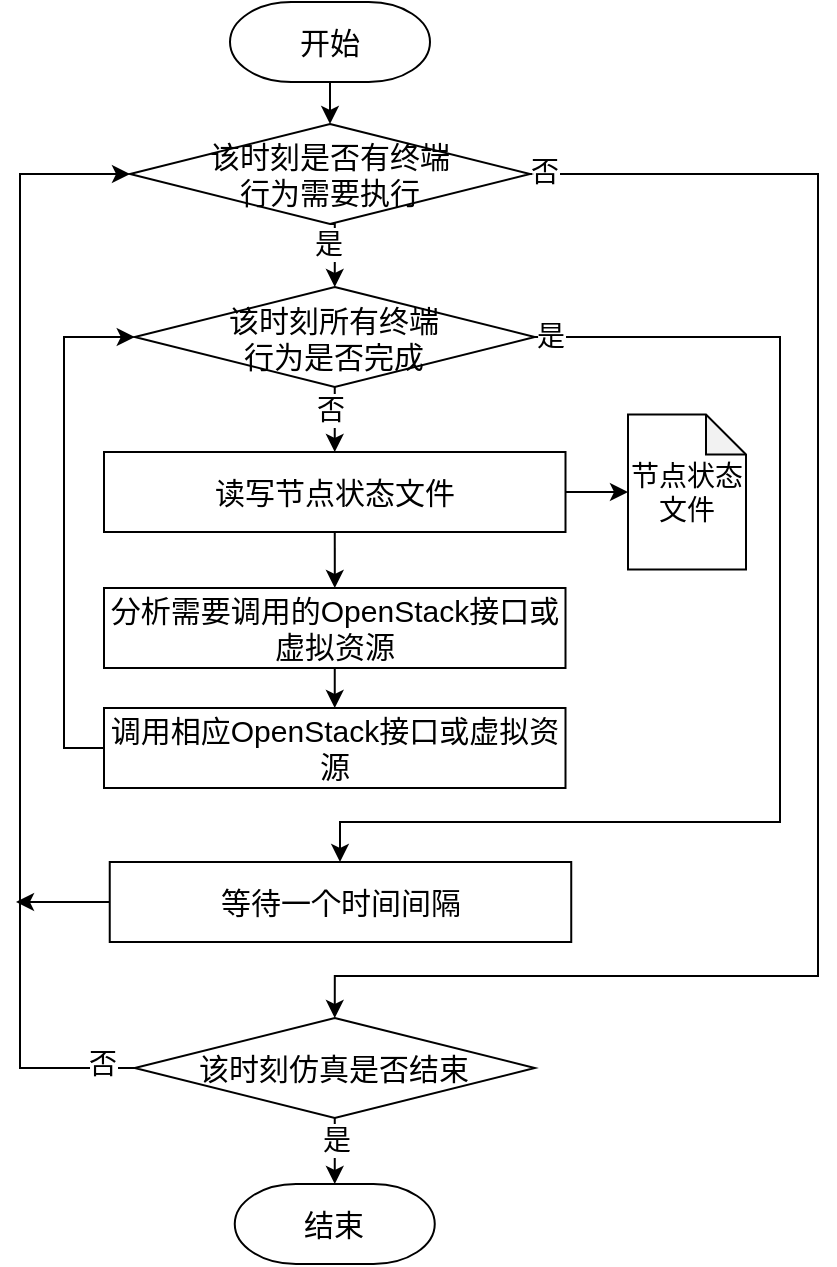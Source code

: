 <mxfile version="13.3.5" type="github" pages="8">
  <diagram id="v8ugOdhWxPYhqjRlqoNW" name="动态网络仿真总体流程">
    <mxGraphModel dx="119" dy="599" grid="0" gridSize="10" guides="1" tooltips="1" connect="1" arrows="1" fold="1" page="1" pageScale="1" pageWidth="827" pageHeight="1169" math="0" shadow="0">
      <root>
        <mxCell id="XkxrOACsHn2WorxNWKab-0" />
        <mxCell id="XkxrOACsHn2WorxNWKab-1" parent="XkxrOACsHn2WorxNWKab-0" />
        <mxCell id="Mo1MC63vLtY6b3FJ5kad-49" style="edgeStyle=orthogonalEdgeStyle;rounded=0;orthogonalLoop=1;jettySize=auto;html=1;exitX=0.5;exitY=1;exitDx=0;exitDy=0;exitPerimeter=0;entryX=0.5;entryY=0;entryDx=0;entryDy=0;entryPerimeter=0;" parent="XkxrOACsHn2WorxNWKab-1" source="Mo1MC63vLtY6b3FJ5kad-39" target="Mo1MC63vLtY6b3FJ5kad-48" edge="1">
          <mxGeometry relative="1" as="geometry" />
        </mxCell>
        <mxCell id="nL1qTaoogKZNM0GRkIF4-10" value="&lt;font style=&quot;font-size: 14px&quot;&gt;是&lt;/font&gt;" style="edgeLabel;html=1;align=center;verticalAlign=middle;resizable=0;points=[];" parent="Mo1MC63vLtY6b3FJ5kad-49" vertex="1" connectable="0">
          <mxGeometry x="-0.28" y="-4" relative="1" as="geometry">
            <mxPoint as="offset" />
          </mxGeometry>
        </mxCell>
        <mxCell id="nL1qTaoogKZNM0GRkIF4-2" style="edgeStyle=orthogonalEdgeStyle;rounded=0;orthogonalLoop=1;jettySize=auto;html=1;exitX=1;exitY=0.5;exitDx=0;exitDy=0;exitPerimeter=0;entryX=0.5;entryY=0;entryDx=0;entryDy=0;entryPerimeter=0;" parent="XkxrOACsHn2WorxNWKab-1" source="Mo1MC63vLtY6b3FJ5kad-39" target="Mo1MC63vLtY6b3FJ5kad-56" edge="1">
          <mxGeometry relative="1" as="geometry">
            <Array as="points">
              <mxPoint x="1241" y="254" />
              <mxPoint x="1241" y="655" />
              <mxPoint x="999" y="655" />
            </Array>
          </mxGeometry>
        </mxCell>
        <mxCell id="nL1qTaoogKZNM0GRkIF4-11" value="&lt;font style=&quot;font-size: 14px&quot;&gt;否&lt;/font&gt;" style="edgeLabel;html=1;align=center;verticalAlign=middle;resizable=0;points=[];" parent="nL1qTaoogKZNM0GRkIF4-2" vertex="1" connectable="0">
          <mxGeometry x="-0.984" y="1" relative="1" as="geometry">
            <mxPoint as="offset" />
          </mxGeometry>
        </mxCell>
        <mxCell id="Mo1MC63vLtY6b3FJ5kad-39" value="该时刻是否有终端&lt;br&gt;行为&lt;span style=&quot;font-size: 15px&quot;&gt;需要执行&lt;br style=&quot;font-size: 15px&quot;&gt;&lt;/span&gt;" style="strokeWidth=1;html=1;shape=mxgraph.flowchart.decision;whiteSpace=wrap;fontSize=15;" parent="XkxrOACsHn2WorxNWKab-1" vertex="1">
          <mxGeometry x="897" y="229" width="200" height="50" as="geometry" />
        </mxCell>
        <mxCell id="Mo1MC63vLtY6b3FJ5kad-40" style="edgeStyle=orthogonalEdgeStyle;rounded=0;orthogonalLoop=1;jettySize=auto;html=1;exitX=1;exitY=0.5;exitDx=0;exitDy=0;entryX=0;entryY=0.5;entryDx=0;entryDy=0;entryPerimeter=0;" parent="XkxrOACsHn2WorxNWKab-1" source="Mo1MC63vLtY6b3FJ5kad-41" target="Mo1MC63vLtY6b3FJ5kad-42" edge="1">
          <mxGeometry relative="1" as="geometry">
            <mxPoint x="1196.87" y="407" as="targetPoint" />
          </mxGeometry>
        </mxCell>
        <mxCell id="nL1qTaoogKZNM0GRkIF4-6" style="edgeStyle=orthogonalEdgeStyle;rounded=0;orthogonalLoop=1;jettySize=auto;html=1;exitX=0.5;exitY=1;exitDx=0;exitDy=0;" parent="XkxrOACsHn2WorxNWKab-1" source="Mo1MC63vLtY6b3FJ5kad-41" target="nL1qTaoogKZNM0GRkIF4-4" edge="1">
          <mxGeometry relative="1" as="geometry" />
        </mxCell>
        <mxCell id="Mo1MC63vLtY6b3FJ5kad-41" value="读写节点状态文件" style="rounded=0;whiteSpace=wrap;html=1;strokeWidth=1;fontSize=15;" parent="XkxrOACsHn2WorxNWKab-1" vertex="1">
          <mxGeometry x="884" y="393" width="230.75" height="40" as="geometry" />
        </mxCell>
        <mxCell id="Mo1MC63vLtY6b3FJ5kad-42" value="&lt;font style=&quot;font-size: 14px&quot;&gt;节点状态文件&lt;/font&gt;" style="shape=note;whiteSpace=wrap;html=1;backgroundOutline=1;darkOpacity=0.05;size=20;" parent="XkxrOACsHn2WorxNWKab-1" vertex="1">
          <mxGeometry x="1146" y="374.25" width="59" height="77.5" as="geometry" />
        </mxCell>
        <mxCell id="Mo1MC63vLtY6b3FJ5kad-51" style="edgeStyle=orthogonalEdgeStyle;rounded=0;orthogonalLoop=1;jettySize=auto;html=1;exitX=0;exitY=0.5;exitDx=0;exitDy=0;entryX=0;entryY=0.5;entryDx=0;entryDy=0;entryPerimeter=0;" parent="XkxrOACsHn2WorxNWKab-1" source="Mo1MC63vLtY6b3FJ5kad-43" target="Mo1MC63vLtY6b3FJ5kad-48" edge="1">
          <mxGeometry relative="1" as="geometry" />
        </mxCell>
        <mxCell id="Mo1MC63vLtY6b3FJ5kad-43" value="&lt;font style=&quot;font-size: 15px&quot;&gt;调用相应OpenStack接口或虚拟资源&lt;/font&gt;" style="rounded=0;whiteSpace=wrap;html=1;strokeWidth=1;fontSize=15;" parent="XkxrOACsHn2WorxNWKab-1" vertex="1">
          <mxGeometry x="884.0" y="521" width="230.75" height="40" as="geometry" />
        </mxCell>
        <mxCell id="Mo1MC63vLtY6b3FJ5kad-54" style="edgeStyle=orthogonalEdgeStyle;rounded=0;orthogonalLoop=1;jettySize=auto;html=1;exitX=0;exitY=0.5;exitDx=0;exitDy=0;entryX=0;entryY=0.5;entryDx=0;entryDy=0;entryPerimeter=0;exitPerimeter=0;" parent="XkxrOACsHn2WorxNWKab-1" source="Mo1MC63vLtY6b3FJ5kad-56" target="Mo1MC63vLtY6b3FJ5kad-39" edge="1">
          <mxGeometry relative="1" as="geometry">
            <Array as="points">
              <mxPoint x="842" y="701" />
              <mxPoint x="842" y="254" />
            </Array>
          </mxGeometry>
        </mxCell>
        <mxCell id="nL1qTaoogKZNM0GRkIF4-14" value="&lt;font style=&quot;font-size: 14px&quot;&gt;否&lt;/font&gt;" style="edgeLabel;html=1;align=center;verticalAlign=middle;resizable=0;points=[];" parent="Mo1MC63vLtY6b3FJ5kad-54" vertex="1" connectable="0">
          <mxGeometry x="-0.939" y="-2" relative="1" as="geometry">
            <mxPoint as="offset" />
          </mxGeometry>
        </mxCell>
        <mxCell id="nL1qTaoogKZNM0GRkIF4-1" style="edgeStyle=orthogonalEdgeStyle;rounded=0;orthogonalLoop=1;jettySize=auto;html=1;exitX=0;exitY=0.5;exitDx=0;exitDy=0;" parent="XkxrOACsHn2WorxNWKab-1" source="Mo1MC63vLtY6b3FJ5kad-45" edge="1">
          <mxGeometry relative="1" as="geometry">
            <mxPoint x="840" y="618" as="targetPoint" />
          </mxGeometry>
        </mxCell>
        <mxCell id="Mo1MC63vLtY6b3FJ5kad-45" value="&lt;font style=&quot;font-size: 15px&quot;&gt;等待一个时间间隔&lt;/font&gt;" style="rounded=0;whiteSpace=wrap;html=1;strokeWidth=1;fontSize=15;" parent="XkxrOACsHn2WorxNWKab-1" vertex="1">
          <mxGeometry x="886.87" y="598" width="230.75" height="40" as="geometry" />
        </mxCell>
        <mxCell id="Mo1MC63vLtY6b3FJ5kad-52" style="edgeStyle=orthogonalEdgeStyle;rounded=0;orthogonalLoop=1;jettySize=auto;html=1;exitX=0.5;exitY=1;exitDx=0;exitDy=0;exitPerimeter=0;entryX=0.5;entryY=0;entryDx=0;entryDy=0;" parent="XkxrOACsHn2WorxNWKab-1" source="Mo1MC63vLtY6b3FJ5kad-48" target="Mo1MC63vLtY6b3FJ5kad-41" edge="1">
          <mxGeometry relative="1" as="geometry" />
        </mxCell>
        <mxCell id="nL1qTaoogKZNM0GRkIF4-8" value="&lt;font style=&quot;font-size: 14px&quot;&gt;否&lt;/font&gt;" style="edgeLabel;html=1;align=center;verticalAlign=middle;resizable=0;points=[];" parent="Mo1MC63vLtY6b3FJ5kad-52" vertex="1" connectable="0">
          <mxGeometry x="-0.283" y="-3" relative="1" as="geometry">
            <mxPoint as="offset" />
          </mxGeometry>
        </mxCell>
        <mxCell id="Mo1MC63vLtY6b3FJ5kad-53" style="edgeStyle=orthogonalEdgeStyle;rounded=0;orthogonalLoop=1;jettySize=auto;html=1;exitX=1;exitY=0.5;exitDx=0;exitDy=0;exitPerimeter=0;" parent="XkxrOACsHn2WorxNWKab-1" source="Mo1MC63vLtY6b3FJ5kad-48" edge="1">
          <mxGeometry relative="1" as="geometry">
            <Array as="points">
              <mxPoint x="1222" y="336" />
              <mxPoint x="1222" y="578" />
              <mxPoint x="1002" y="578" />
            </Array>
            <mxPoint x="1002" y="598" as="targetPoint" />
          </mxGeometry>
        </mxCell>
        <mxCell id="nL1qTaoogKZNM0GRkIF4-9" value="&lt;font style=&quot;font-size: 14px&quot;&gt;是&lt;/font&gt;" style="edgeLabel;html=1;align=center;verticalAlign=middle;resizable=0;points=[];" parent="Mo1MC63vLtY6b3FJ5kad-53" vertex="1" connectable="0">
          <mxGeometry x="-0.975" y="1" relative="1" as="geometry">
            <mxPoint as="offset" />
          </mxGeometry>
        </mxCell>
        <mxCell id="Mo1MC63vLtY6b3FJ5kad-48" value="&lt;span style=&quot;font-size: 15px&quot;&gt;该时刻所有终端&lt;br&gt;行为是否完成&lt;br style=&quot;font-size: 15px&quot;&gt;&lt;/span&gt;" style="strokeWidth=1;html=1;shape=mxgraph.flowchart.decision;whiteSpace=wrap;fontSize=15;" parent="XkxrOACsHn2WorxNWKab-1" vertex="1">
          <mxGeometry x="899.38" y="310.5" width="200" height="50" as="geometry" />
        </mxCell>
        <mxCell id="nL1qTaoogKZNM0GRkIF4-12" style="edgeStyle=orthogonalEdgeStyle;rounded=0;orthogonalLoop=1;jettySize=auto;html=1;exitX=0.5;exitY=1;exitDx=0;exitDy=0;exitPerimeter=0;entryX=0.5;entryY=0;entryDx=0;entryDy=0;entryPerimeter=0;" parent="XkxrOACsHn2WorxNWKab-1" source="Mo1MC63vLtY6b3FJ5kad-56" target="nL1qTaoogKZNM0GRkIF4-0" edge="1">
          <mxGeometry relative="1" as="geometry" />
        </mxCell>
        <mxCell id="nL1qTaoogKZNM0GRkIF4-13" value="&lt;font style=&quot;font-size: 14px&quot;&gt;是&lt;/font&gt;" style="edgeLabel;html=1;align=center;verticalAlign=middle;resizable=0;points=[];" parent="nL1qTaoogKZNM0GRkIF4-12" vertex="1" connectable="0">
          <mxGeometry x="-0.333" relative="1" as="geometry">
            <mxPoint as="offset" />
          </mxGeometry>
        </mxCell>
        <mxCell id="Mo1MC63vLtY6b3FJ5kad-56" value="&lt;span style=&quot;font-size: 15px&quot;&gt;该时刻仿真是否结束&lt;br style=&quot;font-size: 15px&quot;&gt;&lt;/span&gt;" style="strokeWidth=1;html=1;shape=mxgraph.flowchart.decision;whiteSpace=wrap;fontSize=15;" parent="XkxrOACsHn2WorxNWKab-1" vertex="1">
          <mxGeometry x="899.38" y="676" width="200" height="50" as="geometry" />
        </mxCell>
        <mxCell id="nL1qTaoogKZNM0GRkIF4-0" value="结束" style="strokeWidth=1;html=1;shape=mxgraph.flowchart.terminator;whiteSpace=wrap;fontSize=15;" parent="XkxrOACsHn2WorxNWKab-1" vertex="1">
          <mxGeometry x="949.38" y="759" width="100" height="40" as="geometry" />
        </mxCell>
        <mxCell id="nL1qTaoogKZNM0GRkIF4-15" style="edgeStyle=orthogonalEdgeStyle;rounded=0;orthogonalLoop=1;jettySize=auto;html=1;exitX=0.5;exitY=1;exitDx=0;exitDy=0;exitPerimeter=0;entryX=0.5;entryY=0;entryDx=0;entryDy=0;entryPerimeter=0;" parent="XkxrOACsHn2WorxNWKab-1" source="nL1qTaoogKZNM0GRkIF4-3" target="Mo1MC63vLtY6b3FJ5kad-39" edge="1">
          <mxGeometry relative="1" as="geometry" />
        </mxCell>
        <mxCell id="nL1qTaoogKZNM0GRkIF4-3" value="开始" style="strokeWidth=1;html=1;shape=mxgraph.flowchart.terminator;whiteSpace=wrap;fontSize=15;" parent="XkxrOACsHn2WorxNWKab-1" vertex="1">
          <mxGeometry x="947" y="168" width="100" height="40" as="geometry" />
        </mxCell>
        <mxCell id="nL1qTaoogKZNM0GRkIF4-7" style="edgeStyle=orthogonalEdgeStyle;rounded=0;orthogonalLoop=1;jettySize=auto;html=1;exitX=0.5;exitY=1;exitDx=0;exitDy=0;entryX=0.5;entryY=0;entryDx=0;entryDy=0;" parent="XkxrOACsHn2WorxNWKab-1" source="nL1qTaoogKZNM0GRkIF4-4" target="Mo1MC63vLtY6b3FJ5kad-43" edge="1">
          <mxGeometry relative="1" as="geometry" />
        </mxCell>
        <mxCell id="nL1qTaoogKZNM0GRkIF4-4" value="分析需要调用的OpenStack接口或虚拟资源" style="rounded=0;whiteSpace=wrap;html=1;strokeWidth=1;fontSize=15;" parent="XkxrOACsHn2WorxNWKab-1" vertex="1">
          <mxGeometry x="884" y="461" width="230.75" height="40" as="geometry" />
        </mxCell>
      </root>
    </mxGraphModel>
  </diagram>
  <diagram id="v5aXhmTwd5rnh7bOguwu" name="链路状态流程">
    
    <mxGraphModel dx="927" dy="467" grid="0" gridSize="10" guides="1" tooltips="1" connect="1" arrows="1" fold="1" page="1" pageScale="1" pageWidth="827" pageHeight="1169" math="0" shadow="0">
      
      <root>
        
        <mxCell id="1NIYpctE9vrBq3obQ2Xj-0" />
        
        <mxCell id="1NIYpctE9vrBq3obQ2Xj-1" parent="1NIYpctE9vrBq3obQ2Xj-0" />
        
        <mxCell id="1NIYpctE9vrBq3obQ2Xj-33" style="edgeStyle=orthogonalEdgeStyle;rounded=0;orthogonalLoop=1;jettySize=auto;html=1;exitX=0.5;exitY=1;exitDx=0;exitDy=0;exitPerimeter=0;entryX=0.5;entryY=0;entryDx=0;entryDy=0;entryPerimeter=0;" parent="1NIYpctE9vrBq3obQ2Xj-1" source="1NIYpctE9vrBq3obQ2Xj-34" target="1NIYpctE9vrBq3obQ2Xj-39" edge="1">
          
          <mxGeometry relative="1" as="geometry" />
          
        </mxCell>
        
        <mxCell id="1NIYpctE9vrBq3obQ2Xj-34" value="仿真流程开始" style="strokeWidth=1;html=1;shape=mxgraph.flowchart.terminator;whiteSpace=wrap;fontSize=15;" parent="1NIYpctE9vrBq3obQ2Xj-1" vertex="1">
          
          <mxGeometry x="376.38" y="30" width="100" height="40" as="geometry" />
          
        </mxCell>
        
        <mxCell id="1NIYpctE9vrBq3obQ2Xj-35" value="" style="edgeStyle=orthogonalEdgeStyle;rounded=0;orthogonalLoop=1;jettySize=auto;html=1;exitX=1;exitY=0.5;exitDx=0;exitDy=0;exitPerimeter=0;strokeWidth=1;fontSize=15;" parent="1NIYpctE9vrBq3obQ2Xj-1" source="1NIYpctE9vrBq3obQ2Xj-39" target="1NIYpctE9vrBq3obQ2Xj-40" edge="1">
          
          <mxGeometry relative="1" as="geometry">
            
            <mxPoint x="430" y="641" as="targetPoint" />
            
            <mxPoint x="538.38" y="146" as="sourcePoint" />
            
            <Array as="points">
              
              <mxPoint x="581" y="141" />
              
              <mxPoint x="581" y="686" />
              
              <mxPoint x="430" y="686" />
              
            </Array>
            
          </mxGeometry>
          
        </mxCell>
        
        <mxCell id="1NIYpctE9vrBq3obQ2Xj-36" value="是" style="text;html=1;align=center;verticalAlign=middle;resizable=0;points=[];labelBackgroundColor=#ffffff;fontSize=15;" parent="1NIYpctE9vrBq3obQ2Xj-35" vertex="1" connectable="0">
          
          <mxGeometry x="-0.944" y="-1" relative="1" as="geometry">
            
            <mxPoint x="-10.38" y="-1" as="offset" />
            
          </mxGeometry>
          
        </mxCell>
        
        <mxCell id="1NIYpctE9vrBq3obQ2Xj-37" style="edgeStyle=orthogonalEdgeStyle;rounded=0;orthogonalLoop=1;jettySize=auto;html=1;exitX=0.5;exitY=1;exitDx=0;exitDy=0;exitPerimeter=0;entryX=0.5;entryY=0;entryDx=0;entryDy=0;entryPerimeter=0;strokeWidth=1;fontSize=15;" parent="1NIYpctE9vrBq3obQ2Xj-1" source="1NIYpctE9vrBq3obQ2Xj-39" target="1NIYpctE9vrBq3obQ2Xj-44" edge="1">
          
          <mxGeometry relative="1" as="geometry" />
          
        </mxCell>
        
        <mxCell id="1NIYpctE9vrBq3obQ2Xj-38" value="否" style="text;html=1;align=center;verticalAlign=middle;resizable=0;points=[];labelBackgroundColor=#ffffff;fontSize=15;" parent="1NIYpctE9vrBq3obQ2Xj-37" vertex="1" connectable="0">
          
          <mxGeometry x="-0.125" y="-1" relative="1" as="geometry">
            
            <mxPoint as="offset" />
            
          </mxGeometry>
          
        </mxCell>
        
        <mxCell id="1NIYpctE9vrBq3obQ2Xj-39" value="&lt;span style=&quot;font-size: 15px&quot;&gt;该时刻仿真是否结束&lt;br style=&quot;font-size: 15px&quot;&gt;&lt;/span&gt;" style="strokeWidth=1;html=1;shape=mxgraph.flowchart.decision;whiteSpace=wrap;fontSize=15;" parent="1NIYpctE9vrBq3obQ2Xj-1" vertex="1">
          
          <mxGeometry x="326.38" y="116" width="200" height="50" as="geometry" />
          
        </mxCell>
        
        <mxCell id="1NIYpctE9vrBq3obQ2Xj-40" value="仿真流程结束" style="strokeWidth=1;html=1;shape=mxgraph.flowchart.terminator;whiteSpace=wrap;fontSize=15;" parent="1NIYpctE9vrBq3obQ2Xj-1" vertex="1">
          
          <mxGeometry x="376.38" y="711" width="100" height="40" as="geometry" />
          
        </mxCell>
        
        <mxCell id="1NIYpctE9vrBq3obQ2Xj-41" style="edgeStyle=orthogonalEdgeStyle;rounded=0;orthogonalLoop=1;jettySize=auto;html=1;exitX=0;exitY=0.5;exitDx=0;exitDy=0;exitPerimeter=0;strokeWidth=1;fontSize=15;" parent="1NIYpctE9vrBq3obQ2Xj-1" edge="1">
          
          <mxGeometry relative="1" as="geometry">
            
            <mxPoint x="427" y="96" as="targetPoint" />
            
            <mxPoint x="327.38" y="231" as="sourcePoint" />
            
            <Array as="points">
              
              <mxPoint x="293" y="231" />
              
              <mxPoint x="293" y="96" />
              
            </Array>
            
          </mxGeometry>
          
        </mxCell>
        
        <mxCell id="1NIYpctE9vrBq3obQ2Xj-42" value="否" style="text;html=1;align=center;verticalAlign=middle;resizable=0;points=[];labelBackgroundColor=#ffffff;fontSize=15;" parent="1NIYpctE9vrBq3obQ2Xj-41" vertex="1" connectable="0">
          
          <mxGeometry x="-0.933" y="2" relative="1" as="geometry">
            
            <mxPoint as="offset" />
            
          </mxGeometry>
          
        </mxCell>
        
        <mxCell id="1NIYpctE9vrBq3obQ2Xj-43" value="是" style="edgeStyle=orthogonalEdgeStyle;rounded=0;orthogonalLoop=1;jettySize=auto;html=1;exitX=0.5;exitY=1;exitDx=0;exitDy=0;exitPerimeter=0;entryX=0.5;entryY=0;entryDx=0;entryDy=0;entryPerimeter=0;strokeWidth=1;fontSize=15;" parent="1NIYpctE9vrBq3obQ2Xj-1" source="1NIYpctE9vrBq3obQ2Xj-44" target="1NIYpctE9vrBq3obQ2Xj-54" edge="1">
          
          <mxGeometry relative="1" as="geometry" />
          
        </mxCell>
        
        <mxCell id="1NIYpctE9vrBq3obQ2Xj-44" value="该时刻是否收到&lt;br&gt;时间管理模块任务&lt;span style=&quot;font-size: 15px&quot;&gt;&lt;br style=&quot;font-size: 15px&quot;&gt;&lt;/span&gt;" style="strokeWidth=1;html=1;shape=mxgraph.flowchart.decision;whiteSpace=wrap;fontSize=15;" parent="1NIYpctE9vrBq3obQ2Xj-1" vertex="1">
          
          <mxGeometry x="324.38" y="206" width="200" height="50" as="geometry" />
          
        </mxCell>
        
        <mxCell id="1NIYpctE9vrBq3obQ2Xj-45" style="edgeStyle=orthogonalEdgeStyle;rounded=0;orthogonalLoop=1;jettySize=auto;html=1;exitX=0.5;exitY=1;exitDx=0;exitDy=0;exitPerimeter=0;strokeWidth=1;fontSize=15;" parent="1NIYpctE9vrBq3obQ2Xj-1" source="1NIYpctE9vrBq3obQ2Xj-49" edge="1">
          
          <mxGeometry relative="1" as="geometry">
            
            <mxPoint x="339" y="746" as="sourcePoint" />
            
            <mxPoint x="426" y="86" as="targetPoint" />
            
            <Array as="points">
              
              <mxPoint x="431" y="675" />
              
              <mxPoint x="270" y="675" />
              
              <mxPoint x="270" y="86" />
              
            </Array>
            
          </mxGeometry>
          
        </mxCell>
        
        <mxCell id="1NIYpctE9vrBq3obQ2Xj-46" value="&lt;font style=&quot;font-size: 14px&quot;&gt;是&lt;/font&gt;" style="text;html=1;align=center;verticalAlign=middle;resizable=0;points=[];labelBackgroundColor=#ffffff;" parent="1NIYpctE9vrBq3obQ2Xj-45" vertex="1" connectable="0">
          
          <mxGeometry x="-0.778" y="-1" relative="1" as="geometry">
            
            <mxPoint as="offset" />
            
          </mxGeometry>
          
        </mxCell>
        
        <mxCell id="1NIYpctE9vrBq3obQ2Xj-47" style="edgeStyle=orthogonalEdgeStyle;rounded=0;orthogonalLoop=1;jettySize=auto;html=1;strokeWidth=1;fontSize=15;exitX=0;exitY=0.5;exitDx=0;exitDy=0;exitPerimeter=0;" parent="1NIYpctE9vrBq3obQ2Xj-1" source="1NIYpctE9vrBq3obQ2Xj-49" edge="1">
          
          <mxGeometry relative="1" as="geometry">
            
            <mxPoint x="420" y="276" as="targetPoint" />
            
            <mxPoint x="320" y="641" as="sourcePoint" />
            
            <Array as="points">
              
              <mxPoint x="284" y="637" />
              
              <mxPoint x="284" y="276" />
              
            </Array>
            
          </mxGeometry>
          
        </mxCell>
        
        <mxCell id="1NIYpctE9vrBq3obQ2Xj-48" value="否" style="text;html=1;align=center;verticalAlign=middle;resizable=0;points=[];labelBackgroundColor=#ffffff;fontSize=15;" parent="1NIYpctE9vrBq3obQ2Xj-47" vertex="1" connectable="0">
          
          <mxGeometry x="-0.936" y="-2" relative="1" as="geometry">
            
            <mxPoint as="offset" />
            
          </mxGeometry>
          
        </mxCell>
        
        <mxCell id="1NIYpctE9vrBq3obQ2Xj-49" value="&lt;span style=&quot;font-size: 15px&quot;&gt;是否完成该时刻链路控制&lt;/span&gt;" style="strokeWidth=1;html=1;shape=mxgraph.flowchart.decision;whiteSpace=wrap;fontSize=15;" parent="1NIYpctE9vrBq3obQ2Xj-1" vertex="1">
          
          <mxGeometry x="326.38" y="612" width="200" height="50" as="geometry" />
          
        </mxCell>
        
        <mxCell id="1NIYpctE9vrBq3obQ2Xj-50" style="edgeStyle=orthogonalEdgeStyle;rounded=0;orthogonalLoop=1;jettySize=auto;html=1;exitX=0.5;exitY=1;exitDx=0;exitDy=0;exitPerimeter=0;entryX=0.5;entryY=0;entryDx=0;entryDy=0;" parent="1NIYpctE9vrBq3obQ2Xj-1" source="1NIYpctE9vrBq3obQ2Xj-54" edge="1">
          
          <mxGeometry relative="1" as="geometry">
            
            <mxPoint x="424.38" y="394" as="targetPoint" />
            
          </mxGeometry>
          
        </mxCell>
        
        <mxCell id="1NIYpctE9vrBq3obQ2Xj-51" value="&lt;font style=&quot;font-size: 15px&quot;&gt;是&lt;/font&gt;" style="text;html=1;align=center;verticalAlign=middle;resizable=0;points=[];labelBackgroundColor=#ffffff;" parent="1NIYpctE9vrBq3obQ2Xj-50" vertex="1" connectable="0">
          
          <mxGeometry x="0.011" y="7" relative="1" as="geometry">
            
            <mxPoint x="-6" y="-6" as="offset" />
            
          </mxGeometry>
          
        </mxCell>
        
        <mxCell id="1NIYpctE9vrBq3obQ2Xj-52" style="edgeStyle=orthogonalEdgeStyle;rounded=0;orthogonalLoop=1;jettySize=auto;html=1;exitX=1;exitY=0.5;exitDx=0;exitDy=0;exitPerimeter=0;entryX=1;entryY=0.5;entryDx=0;entryDy=0;entryPerimeter=0;" parent="1NIYpctE9vrBq3obQ2Xj-1" source="1NIYpctE9vrBq3obQ2Xj-54" target="1NIYpctE9vrBq3obQ2Xj-49" edge="1">
          
          <mxGeometry relative="1" as="geometry">
            
            <Array as="points">
              
              <mxPoint x="566" y="321" />
              
              <mxPoint x="566" y="637" />
              
            </Array>
            
          </mxGeometry>
          
        </mxCell>
        
        <mxCell id="1NIYpctE9vrBq3obQ2Xj-53" value="&lt;font style=&quot;font-size: 14px&quot;&gt;否&lt;/font&gt;" style="text;html=1;align=center;verticalAlign=middle;resizable=0;points=[];labelBackgroundColor=#ffffff;" parent="1NIYpctE9vrBq3obQ2Xj-52" vertex="1" connectable="0">
          
          <mxGeometry x="-0.941" y="4" relative="1" as="geometry">
            
            <mxPoint as="offset" />
            
          </mxGeometry>
          
        </mxCell>
        
        <mxCell id="1NIYpctE9vrBq3obQ2Xj-54" value="&lt;span style=&quot;font-size: 15px&quot;&gt;该任务是否有效&lt;br style=&quot;font-size: 15px&quot;&gt;&lt;/span&gt;" style="strokeWidth=1;html=1;shape=mxgraph.flowchart.decision;whiteSpace=wrap;fontSize=15;" parent="1NIYpctE9vrBq3obQ2Xj-1" vertex="1">
          
          <mxGeometry x="324.38" y="296" width="200" height="50" as="geometry" />
          
        </mxCell>
        
        <mxCell id="1NIYpctE9vrBq3obQ2Xj-55" style="edgeStyle=orthogonalEdgeStyle;rounded=0;orthogonalLoop=1;jettySize=auto;html=1;exitX=0.5;exitY=1;exitDx=0;exitDy=0;entryX=0.5;entryY=0;entryDx=0;entryDy=0;" parent="1NIYpctE9vrBq3obQ2Xj-1" source="1NIYpctE9vrBq3obQ2Xj-56" target="1NIYpctE9vrBq3obQ2Xj-58" edge="1">
          
          <mxGeometry relative="1" as="geometry" />
          
        </mxCell>
        
        <mxCell id="1NIYpctE9vrBq3obQ2Xj-56" value="调用驱动模块" style="rounded=0;whiteSpace=wrap;html=1;strokeWidth=1;fontSize=15;" parent="1NIYpctE9vrBq3obQ2Xj-1" vertex="1">
          
          <mxGeometry x="354.38" y="395" width="140" height="40" as="geometry" />
          
        </mxCell>
        
        <mxCell id="1NIYpctE9vrBq3obQ2Xj-57" style="edgeStyle=orthogonalEdgeStyle;rounded=0;orthogonalLoop=1;jettySize=auto;html=1;exitX=0.5;exitY=1;exitDx=0;exitDy=0;entryX=0.5;entryY=0;entryDx=0;entryDy=0;entryPerimeter=0;" parent="1NIYpctE9vrBq3obQ2Xj-1" source="1NIYpctE9vrBq3obQ2Xj-58" target="1NIYpctE9vrBq3obQ2Xj-63" edge="1">
          
          <mxGeometry relative="1" as="geometry" />
          
        </mxCell>
        
        <mxCell id="1NIYpctE9vrBq3obQ2Xj-58" value="修改节点状态文件" style="rounded=0;whiteSpace=wrap;html=1;strokeWidth=1;fontSize=15;" parent="1NIYpctE9vrBq3obQ2Xj-1" vertex="1">
          
          <mxGeometry x="356.38" y="463" width="140" height="40" as="geometry" />
          
        </mxCell>
        
        <mxCell id="1NIYpctE9vrBq3obQ2Xj-59" style="edgeStyle=orthogonalEdgeStyle;rounded=0;orthogonalLoop=1;jettySize=auto;html=1;exitX=0.5;exitY=1;exitDx=0;exitDy=0;exitPerimeter=0;" parent="1NIYpctE9vrBq3obQ2Xj-1" source="1NIYpctE9vrBq3obQ2Xj-63" edge="1">
          
          <mxGeometry relative="1" as="geometry">
            
            <mxPoint x="426" y="609" as="targetPoint" />
            
            <Array as="points">
              
              <mxPoint x="426" y="609" />
              
              <mxPoint x="426" y="609" />
              
            </Array>
            
          </mxGeometry>
          
        </mxCell>
        
        <mxCell id="1NIYpctE9vrBq3obQ2Xj-60" value="&lt;font style=&quot;font-size: 14px&quot;&gt;否&lt;/font&gt;" style="text;html=1;align=center;verticalAlign=middle;resizable=0;points=[];labelBackgroundColor=#ffffff;" parent="1NIYpctE9vrBq3obQ2Xj-59" vertex="1" connectable="0">
          
          <mxGeometry x="-0.232" y="1" relative="1" as="geometry">
            
            <mxPoint as="offset" />
            
          </mxGeometry>
          
        </mxCell>
        
        <mxCell id="1NIYpctE9vrBq3obQ2Xj-61" style="edgeStyle=orthogonalEdgeStyle;rounded=0;orthogonalLoop=1;jettySize=auto;html=1;exitX=0;exitY=0.5;exitDx=0;exitDy=0;exitPerimeter=0;entryX=0;entryY=0.5;entryDx=0;entryDy=0;entryPerimeter=0;" parent="1NIYpctE9vrBq3obQ2Xj-1" source="1NIYpctE9vrBq3obQ2Xj-63" target="1NIYpctE9vrBq3obQ2Xj-54" edge="1">
          
          <mxGeometry relative="1" as="geometry">
            
            <Array as="points">
              
              <mxPoint x="298" y="550" />
              
              <mxPoint x="298" y="321" />
              
            </Array>
            
          </mxGeometry>
          
        </mxCell>
        
        <mxCell id="1NIYpctE9vrBq3obQ2Xj-62" value="&lt;font style=&quot;font-size: 14px&quot;&gt;是&lt;/font&gt;" style="text;html=1;align=center;verticalAlign=middle;resizable=0;points=[];labelBackgroundColor=#ffffff;" parent="1NIYpctE9vrBq3obQ2Xj-61" vertex="1" connectable="0">
          
          <mxGeometry x="-0.901" relative="1" as="geometry">
            
            <mxPoint as="offset" />
            
          </mxGeometry>
          
        </mxCell>
        
        <mxCell id="1NIYpctE9vrBq3obQ2Xj-63" value="&lt;span style=&quot;font-size: 15px&quot;&gt;是否触发其他任务&lt;/span&gt;" style="strokeWidth=1;html=1;shape=mxgraph.flowchart.decision;whiteSpace=wrap;fontSize=15;" parent="1NIYpctE9vrBq3obQ2Xj-1" vertex="1">
          
          <mxGeometry x="326.38" y="525" width="200" height="50" as="geometry" />
          
        </mxCell>
        
      </root>
      
    </mxGraphModel>
    
  </diagram>
  <diagram id="BHsUnkRRkDvubZXYA5oQ" name="位置到链路状态转换">
    
    <mxGraphModel dx="927" dy="467" grid="0" gridSize="10" guides="1" tooltips="1" connect="1" arrows="1" fold="1" page="1" pageScale="1" pageWidth="827" pageHeight="1169" math="0" shadow="0">
      
      <root>
        
        <mxCell id="GKkQAI3s9Y34zm4RplyS-0" />
        
        <mxCell id="GKkQAI3s9Y34zm4RplyS-1" parent="GKkQAI3s9Y34zm4RplyS-0" />
        
        <mxCell id="GKkQAI3s9Y34zm4RplyS-2" value="生成拓扑与&lt;br&gt;链路参数文件" style="rounded=0;whiteSpace=wrap;html=1;strokeWidth=1;fontSize=15;" parent="GKkQAI3s9Y34zm4RplyS-1" vertex="1">
          
          <mxGeometry x="630" y="200" width="120" height="60" as="geometry" />
          
        </mxCell>
        
        <mxCell id="67PsZ09Hbw13mkb_fZ4C-0" value="DNDL文件得到仿真参数" style="rounded=0;whiteSpace=wrap;html=1;strokeWidth=1;fontSize=15;" parent="GKkQAI3s9Y34zm4RplyS-1" vertex="1">
          
          <mxGeometry x="134" y="200" width="120" height="60" as="geometry" />
          
        </mxCell>
        
        <mxCell id="67PsZ09Hbw13mkb_fZ4C-1" value="输入仿真参数到Mininet-Wifi" style="rounded=0;whiteSpace=wrap;html=1;strokeWidth=1;fontSize=15;" parent="GKkQAI3s9Y34zm4RplyS-1" vertex="1">
          
          <mxGeometry x="300" y="200" width="120" height="60" as="geometry" />
          
        </mxCell>
        
        <mxCell id="67PsZ09Hbw13mkb_fZ4C-4" value="运行仿真实验测试连接性" style="rounded=0;whiteSpace=wrap;html=1;strokeWidth=1;fontSize=15;" parent="GKkQAI3s9Y34zm4RplyS-1" vertex="1">
          
          <mxGeometry x="465" y="200" width="120" height="60" as="geometry" />
          
        </mxCell>
        
        <mxCell id="67PsZ09Hbw13mkb_fZ4C-6" value="" style="shape=flexArrow;endArrow=classic;html=1;strokeWidth=1;fontSize=15;" parent="GKkQAI3s9Y34zm4RplyS-1" edge="1">
          
          <mxGeometry width="50" height="50" relative="1" as="geometry">
            
            <mxPoint x="260" y="229" as="sourcePoint" />
            
            <mxPoint x="297" y="229" as="targetPoint" />
            
          </mxGeometry>
          
        </mxCell>
        
        <mxCell id="67PsZ09Hbw13mkb_fZ4C-10" value="" style="shape=flexArrow;endArrow=classic;html=1;strokeWidth=1;fontSize=15;" parent="GKkQAI3s9Y34zm4RplyS-1" edge="1">
          
          <mxGeometry width="50" height="50" relative="1" as="geometry">
            
            <mxPoint x="426" y="229.5" as="sourcePoint" />
            
            <mxPoint x="463" y="229.5" as="targetPoint" />
            
          </mxGeometry>
          
        </mxCell>
        
        <mxCell id="67PsZ09Hbw13mkb_fZ4C-11" value="" style="shape=flexArrow;endArrow=classic;html=1;strokeWidth=1;fontSize=15;" parent="GKkQAI3s9Y34zm4RplyS-1" edge="1">
          
          <mxGeometry width="50" height="50" relative="1" as="geometry">
            
            <mxPoint x="590" y="229.5" as="sourcePoint" />
            
            <mxPoint x="627" y="229.5" as="targetPoint" />
            
          </mxGeometry>
          
        </mxCell>
        
        <mxCell id="aE10ST6rSshi5V1inHw0-2" value="&lt;span style=&quot;font-size: 15px ; white-space: normal&quot;&gt;&amp;nbsp; &amp;nbsp; 移动行为、&lt;/span&gt;&lt;br style=&quot;font-size: 15px ; white-space: normal&quot;&gt;&lt;span style=&quot;font-size: 15px ; white-space: normal&quot;&gt;拓扑创建&lt;/span&gt;" style="whiteSpace=wrap;html=1;shape=mxgraph.basic.oval_callout" parent="GKkQAI3s9Y34zm4RplyS-1" vertex="1">
          
          <mxGeometry x="143" y="120" width="119" height="72" as="geometry" />
          
        </mxCell>
        
        <mxCell id="aE10ST6rSshi5V1inHw0-3" value="&lt;span style=&quot;font-size: 15px&quot;&gt;节点连接性、&lt;br&gt;&lt;/span&gt;&lt;font style=&quot;font-size: 16px&quot;&gt;链路状态&lt;/font&gt;" style="whiteSpace=wrap;html=1;shape=mxgraph.basic.oval_callout" parent="GKkQAI3s9Y34zm4RplyS-1" vertex="1">
          
          <mxGeometry x="641" y="120" width="119" height="72" as="geometry" />
          
        </mxCell>
        
      </root>
      
    </mxGraphModel>
    
  </diagram>
  <diagram id="mybCoziPztsJB4F4yMcH" name="TC控制流程">
    
    <mxGraphModel dx="946" dy="599" grid="0" gridSize="10" guides="1" tooltips="1" connect="1" arrows="1" fold="1" page="1" pageScale="1" pageWidth="827" pageHeight="1169" math="0" shadow="0">
      
      <root>
        
        <mxCell id="ytn2ATOzjRRS6rHDC3zz-0" />
        
        <mxCell id="ytn2ATOzjRRS6rHDC3zz-1" parent="ytn2ATOzjRRS6rHDC3zz-0" />
        
        <mxCell id="ytn2ATOzjRRS6rHDC3zz-2" value="&lt;font style=&quot;font-size: 15px&quot;&gt;主队列配置&lt;/font&gt;" style="rounded=0;whiteSpace=wrap;html=1;" parent="ytn2ATOzjRRS6rHDC3zz-1" vertex="1">
          
          <mxGeometry x="200" y="200" width="120" height="60" as="geometry" />
          
        </mxCell>
        
        <mxCell id="ytn2ATOzjRRS6rHDC3zz-3" value="&lt;font style=&quot;font-size: 15px&quot;&gt;主类别配置&lt;/font&gt;" style="rounded=0;whiteSpace=wrap;html=1;" parent="ytn2ATOzjRRS6rHDC3zz-1" vertex="1">
          
          <mxGeometry x="370" y="200" width="120" height="60" as="geometry" />
          
        </mxCell>
        
        <mxCell id="ytn2ATOzjRRS6rHDC3zz-4" value="&lt;font style=&quot;font-size: 15px&quot;&gt;子队列和子类别建立&lt;/font&gt;" style="rounded=0;whiteSpace=wrap;html=1;" parent="ytn2ATOzjRRS6rHDC3zz-1" vertex="1">
          
          <mxGeometry x="540" y="200" width="120" height="60" as="geometry" />
          
        </mxCell>
        
        <mxCell id="ytn2ATOzjRRS6rHDC3zz-5" value="&lt;font style=&quot;font-size: 15px&quot;&gt;为所有类别建立过滤器&lt;/font&gt;" style="rounded=0;whiteSpace=wrap;html=1;" parent="ytn2ATOzjRRS6rHDC3zz-1" vertex="1">
          
          <mxGeometry x="707" y="200" width="120" height="60" as="geometry" />
          
        </mxCell>
        
        <mxCell id="ytn2ATOzjRRS6rHDC3zz-6" value="" style="edgeStyle=orthogonalEdgeStyle;rounded=0;orthogonalLoop=1;jettySize=auto;html=1;strokeWidth=5;strokeColor=#00CC00;" parent="ytn2ATOzjRRS6rHDC3zz-1" edge="1">
          
          <mxGeometry relative="1" as="geometry">
            
            <mxPoint x="490" y="229.5" as="sourcePoint" />
            
            <mxPoint x="540" y="229.5" as="targetPoint" />
            
          </mxGeometry>
          
        </mxCell>
        
        <mxCell id="ytn2ATOzjRRS6rHDC3zz-7" value="" style="edgeStyle=orthogonalEdgeStyle;rounded=0;orthogonalLoop=1;jettySize=auto;html=1;strokeWidth=5;strokeColor=#00CC00;" parent="ytn2ATOzjRRS6rHDC3zz-1" edge="1">
          
          <mxGeometry relative="1" as="geometry">
            
            <mxPoint x="660" y="229.5" as="sourcePoint" />
            
            <mxPoint x="710" y="229.5" as="targetPoint" />
            
          </mxGeometry>
          
        </mxCell>
        
        <mxCell id="ytn2ATOzjRRS6rHDC3zz-8" value="" style="edgeStyle=orthogonalEdgeStyle;rounded=0;orthogonalLoop=1;jettySize=auto;html=1;strokeWidth=5;strokeColor=#00CC00;" parent="ytn2ATOzjRRS6rHDC3zz-1" edge="1">
          
          <mxGeometry relative="1" as="geometry">
            
            <mxPoint x="320" y="229.5" as="sourcePoint" />
            
            <mxPoint x="370" y="229.5" as="targetPoint" />
            
          </mxGeometry>
          
        </mxCell>
        
      </root>
      
    </mxGraphModel>
    
  </diagram>
  <diagram id="YlsjJk3qFBIClGGXTEKs" name="TC实现流量控制的层次结构">
    <mxGraphModel dx="946" dy="599" grid="0" gridSize="10" guides="1" tooltips="1" connect="1" arrows="1" fold="1" page="1" pageScale="1" pageWidth="827" pageHeight="1169" math="0" shadow="0">
      <root>
        <mxCell id="fnKajMrADjHomvk5kSVf-0" />
        <mxCell id="fnKajMrADjHomvk5kSVf-1" parent="fnKajMrADjHomvk5kSVf-0" />
        <mxCell id="fnKajMrADjHomvk5kSVf-7" style="rounded=0;orthogonalLoop=1;jettySize=auto;html=1;exitX=0;exitY=1;exitDx=0;exitDy=0;entryX=1;entryY=0;entryDx=0;entryDy=0;" parent="fnKajMrADjHomvk5kSVf-1" source="fnKajMrADjHomvk5kSVf-2" target="fnKajMrADjHomvk5kSVf-3" edge="1">
          <mxGeometry relative="1" as="geometry" />
        </mxCell>
        <mxCell id="fnKajMrADjHomvk5kSVf-8" style="edgeStyle=none;rounded=0;orthogonalLoop=1;jettySize=auto;html=1;exitX=1;exitY=1;exitDx=0;exitDy=0;entryX=0.5;entryY=0;entryDx=0;entryDy=0;" parent="fnKajMrADjHomvk5kSVf-1" source="fnKajMrADjHomvk5kSVf-2" target="fnKajMrADjHomvk5kSVf-4" edge="1">
          <mxGeometry relative="1" as="geometry" />
        </mxCell>
        <mxCell id="fnKajMrADjHomvk5kSVf-2" value="根队列" style="ellipse;whiteSpace=wrap;html=1;aspect=fixed;" parent="fnKajMrADjHomvk5kSVf-1" vertex="1">
          <mxGeometry x="370" y="190" width="70" height="70" as="geometry" />
        </mxCell>
        <mxCell id="fnKajMrADjHomvk5kSVf-3" value="队列1" style="ellipse;whiteSpace=wrap;html=1;aspect=fixed;" parent="fnKajMrADjHomvk5kSVf-1" vertex="1">
          <mxGeometry x="290" y="280" width="70" height="70" as="geometry" />
        </mxCell>
        <mxCell id="fnKajMrADjHomvk5kSVf-9" style="edgeStyle=none;rounded=0;orthogonalLoop=1;jettySize=auto;html=1;entryX=0.5;entryY=0;entryDx=0;entryDy=0;" parent="fnKajMrADjHomvk5kSVf-1" source="fnKajMrADjHomvk5kSVf-4" target="fnKajMrADjHomvk5kSVf-5" edge="1">
          <mxGeometry relative="1" as="geometry" />
        </mxCell>
        <mxCell id="fnKajMrADjHomvk5kSVf-10" style="edgeStyle=none;rounded=0;orthogonalLoop=1;jettySize=auto;html=1;exitX=0.75;exitY=1;exitDx=0;exitDy=0;entryX=0.5;entryY=0;entryDx=0;entryDy=0;" parent="fnKajMrADjHomvk5kSVf-1" source="fnKajMrADjHomvk5kSVf-4" target="fnKajMrADjHomvk5kSVf-6" edge="1">
          <mxGeometry relative="1" as="geometry" />
        </mxCell>
        <mxCell id="fnKajMrADjHomvk5kSVf-4" value="类1" style="rounded=0;whiteSpace=wrap;html=1;" parent="fnKajMrADjHomvk5kSVf-1" vertex="1">
          <mxGeometry x="414" y="300" width="90" height="50" as="geometry" />
        </mxCell>
        <mxCell id="fnKajMrADjHomvk5kSVf-5" value="基于端口的过滤器" style="rhombus;whiteSpace=wrap;html=1;" parent="fnKajMrADjHomvk5kSVf-1" vertex="1">
          <mxGeometry x="345" y="390" width="120" height="50" as="geometry" />
        </mxCell>
        <mxCell id="fnKajMrADjHomvk5kSVf-6" value="基于路由的过滤器" style="rhombus;whiteSpace=wrap;html=1;" parent="fnKajMrADjHomvk5kSVf-1" vertex="1">
          <mxGeometry x="480" y="390" width="120" height="50" as="geometry" />
        </mxCell>
      </root>
    </mxGraphModel>
  </diagram>
  <diagram id="39lfzkJGho9jTm1AKk1l" name="动态网络仿真需求">
    <mxGraphModel dx="946" dy="550" grid="0" gridSize="10" guides="1" tooltips="1" connect="1" arrows="1" fold="1" page="0" pageScale="1" pageWidth="827" pageHeight="1169" math="0" shadow="0">
      <root>
        <mxCell id="-znznKtqoVm4oUKIlPdz-0" />
        <mxCell id="-znznKtqoVm4oUKIlPdz-1" parent="-znznKtqoVm4oUKIlPdz-0" />
        <mxCell id="v7j6oiJWbAf6Ikrt1tmt-29" value="" style="rounded=1;whiteSpace=wrap;html=1;dashed=1;" parent="-znznKtqoVm4oUKIlPdz-1" vertex="1">
          <mxGeometry x="8" y="448" width="536" height="236" as="geometry" />
        </mxCell>
        <mxCell id="v7j6oiJWbAf6Ikrt1tmt-17" value="" style="rounded=1;whiteSpace=wrap;html=1;dashed=1;" parent="-znznKtqoVm4oUKIlPdz-1" vertex="1">
          <mxGeometry x="562" y="448.5" width="262" height="235.5" as="geometry" />
        </mxCell>
        <mxCell id="v7j6oiJWbAf6Ikrt1tmt-7" style="edgeStyle=orthogonalEdgeStyle;rounded=0;orthogonalLoop=1;jettySize=auto;html=1;exitX=0.5;exitY=1;exitDx=0;exitDy=0;entryX=0.5;entryY=0;entryDx=0;entryDy=0;" parent="-znznKtqoVm4oUKIlPdz-1" edge="1">
          <mxGeometry relative="1" as="geometry">
            <mxPoint x="435.375" y="338" as="sourcePoint" />
            <mxPoint x="626" y="392" as="targetPoint" />
            <Array as="points">
              <mxPoint x="435" y="365" />
              <mxPoint x="626" y="365" />
            </Array>
          </mxGeometry>
        </mxCell>
        <mxCell id="v7j6oiJWbAf6Ikrt1tmt-9" style="edgeStyle=orthogonalEdgeStyle;rounded=0;orthogonalLoop=1;jettySize=auto;html=1;exitX=0.5;exitY=1;exitDx=0;exitDy=0;entryX=0.5;entryY=0;entryDx=0;entryDy=0;" parent="-znznKtqoVm4oUKIlPdz-1" source="v7j6oiJWbAf6Ikrt1tmt-0" target="v7j6oiJWbAf6Ikrt1tmt-4" edge="1">
          <mxGeometry relative="1" as="geometry">
            <Array as="points">
              <mxPoint x="435" y="365" />
              <mxPoint x="92" y="365" />
            </Array>
          </mxGeometry>
        </mxCell>
        <mxCell id="v7j6oiJWbAf6Ikrt1tmt-54" style="edgeStyle=orthogonalEdgeStyle;rounded=0;orthogonalLoop=1;jettySize=auto;html=1;entryX=0.5;entryY=0;entryDx=0;entryDy=0;" parent="-znznKtqoVm4oUKIlPdz-1" target="v7j6oiJWbAf6Ikrt1tmt-5" edge="1">
          <mxGeometry relative="1" as="geometry">
            <mxPoint x="393" y="367" as="sourcePoint" />
          </mxGeometry>
        </mxCell>
        <mxCell id="hOrfqD9hiK08OY54n7vV-0" style="edgeStyle=elbowEdgeStyle;rounded=0;orthogonalLoop=1;jettySize=auto;html=1;exitX=0.5;exitY=1;exitDx=0;exitDy=0;entryX=0.5;entryY=0;entryDx=0;entryDy=0;elbow=vertical;" edge="1" parent="-znznKtqoVm4oUKIlPdz-1" source="v7j6oiJWbAf6Ikrt1tmt-0" target="v7j6oiJWbAf6Ikrt1tmt-6">
          <mxGeometry relative="1" as="geometry">
            <Array as="points">
              <mxPoint x="693" y="364" />
            </Array>
          </mxGeometry>
        </mxCell>
        <mxCell id="v7j6oiJWbAf6Ikrt1tmt-0" value="&lt;font style=&quot;font-size: 15px&quot;&gt;动态网络仿真&lt;/font&gt;" style="rounded=0;whiteSpace=wrap;html=1;strokeWidth=1;fontSize=15;" parent="-znznKtqoVm4oUKIlPdz-1" vertex="1">
          <mxGeometry x="320" y="297" width="230.75" height="40" as="geometry" />
        </mxCell>
        <mxCell id="v7j6oiJWbAf6Ikrt1tmt-11" style="edgeStyle=orthogonalEdgeStyle;rounded=0;orthogonalLoop=1;jettySize=auto;html=1;exitX=0.5;exitY=1;exitDx=0;exitDy=0;entryX=0.5;entryY=0;entryDx=0;entryDy=0;" parent="-znznKtqoVm4oUKIlPdz-1" source="v7j6oiJWbAf6Ikrt1tmt-1" target="v7j6oiJWbAf6Ikrt1tmt-2" edge="1">
          <mxGeometry relative="1" as="geometry">
            <mxPoint x="699" y="428.5" as="sourcePoint" />
            <Array as="points">
              <mxPoint x="626" y="465" />
              <mxPoint x="601" y="465" />
            </Array>
          </mxGeometry>
        </mxCell>
        <mxCell id="v7j6oiJWbAf6Ikrt1tmt-12" style="edgeStyle=orthogonalEdgeStyle;rounded=0;orthogonalLoop=1;jettySize=auto;html=1;exitX=0.5;exitY=1;exitDx=0;exitDy=0;entryX=0.5;entryY=0;entryDx=0;entryDy=0;" parent="-znznKtqoVm4oUKIlPdz-1" source="v7j6oiJWbAf6Ikrt1tmt-1" target="v7j6oiJWbAf6Ikrt1tmt-3" edge="1">
          <mxGeometry relative="1" as="geometry">
            <mxPoint x="699" y="428.5" as="sourcePoint" />
            <Array as="points">
              <mxPoint x="626" y="464" />
              <mxPoint x="656" y="464" />
            </Array>
          </mxGeometry>
        </mxCell>
        <mxCell id="v7j6oiJWbAf6Ikrt1tmt-1" value="&lt;font style=&quot;font-size: 15px&quot;&gt;初始拓扑生成&lt;/font&gt;" style="rounded=0;whiteSpace=wrap;html=1;strokeWidth=1;fontSize=15;" parent="-znznKtqoVm4oUKIlPdz-1" vertex="1">
          <mxGeometry x="576.0" y="391" width="100" height="40" as="geometry" />
        </mxCell>
        <mxCell id="v7j6oiJWbAf6Ikrt1tmt-2" value="节&lt;br&gt;点&lt;br&gt;生&lt;br&gt;成" style="rounded=0;whiteSpace=wrap;html=1;strokeWidth=1;fontSize=15;" parent="-znznKtqoVm4oUKIlPdz-1" vertex="1">
          <mxGeometry x="581" y="494" width="40" height="150" as="geometry" />
        </mxCell>
        <mxCell id="v7j6oiJWbAf6Ikrt1tmt-3" value="子&lt;br&gt;网&lt;br&gt;生&lt;br&gt;成" style="rounded=0;whiteSpace=wrap;html=1;strokeWidth=1;fontSize=15;" parent="-znznKtqoVm4oUKIlPdz-1" vertex="1">
          <mxGeometry x="636" y="494" width="40" height="150" as="geometry" />
        </mxCell>
        <mxCell id="v7j6oiJWbAf6Ikrt1tmt-23" style="edgeStyle=orthogonalEdgeStyle;rounded=0;orthogonalLoop=1;jettySize=auto;html=1;exitX=0.5;exitY=1;exitDx=0;exitDy=0;entryX=0.5;entryY=0;entryDx=0;entryDy=0;" parent="-znznKtqoVm4oUKIlPdz-1" source="v7j6oiJWbAf6Ikrt1tmt-4" target="v7j6oiJWbAf6Ikrt1tmt-18" edge="1">
          <mxGeometry relative="1" as="geometry" />
        </mxCell>
        <mxCell id="v7j6oiJWbAf6Ikrt1tmt-24" style="edgeStyle=orthogonalEdgeStyle;rounded=0;orthogonalLoop=1;jettySize=auto;html=1;exitX=0.5;exitY=1;exitDx=0;exitDy=0;entryX=0.5;entryY=0;entryDx=0;entryDy=0;" parent="-znznKtqoVm4oUKIlPdz-1" source="v7j6oiJWbAf6Ikrt1tmt-4" target="v7j6oiJWbAf6Ikrt1tmt-22" edge="1">
          <mxGeometry relative="1" as="geometry" />
        </mxCell>
        <mxCell id="v7j6oiJWbAf6Ikrt1tmt-34" style="edgeStyle=orthogonalEdgeStyle;rounded=0;orthogonalLoop=1;jettySize=auto;html=1;exitX=0.5;exitY=1;exitDx=0;exitDy=0;entryX=0.5;entryY=0;entryDx=0;entryDy=0;" parent="-znznKtqoVm4oUKIlPdz-1" edge="1">
          <mxGeometry relative="1" as="geometry">
            <mxPoint x="92" y="432" as="sourcePoint" />
            <mxPoint x="147" y="489.5" as="targetPoint" />
            <Array as="points">
              <mxPoint x="92" y="461" />
              <mxPoint x="147" y="461" />
            </Array>
          </mxGeometry>
        </mxCell>
        <mxCell id="v7j6oiJWbAf6Ikrt1tmt-4" value="&lt;font style=&quot;font-size: 15px&quot;&gt;链路性能仿真&lt;/font&gt;" style="rounded=0;whiteSpace=wrap;html=1;strokeWidth=1;fontSize=15;" parent="-znznKtqoVm4oUKIlPdz-1" vertex="1">
          <mxGeometry x="42" y="393" width="100" height="40" as="geometry" />
        </mxCell>
        <mxCell id="v7j6oiJWbAf6Ikrt1tmt-25" style="edgeStyle=orthogonalEdgeStyle;rounded=0;orthogonalLoop=1;jettySize=auto;html=1;exitX=0.5;exitY=1;exitDx=0;exitDy=0;" parent="-znznKtqoVm4oUKIlPdz-1" source="v7j6oiJWbAf6Ikrt1tmt-5" target="v7j6oiJWbAf6Ikrt1tmt-19" edge="1">
          <mxGeometry relative="1" as="geometry" />
        </mxCell>
        <mxCell id="v7j6oiJWbAf6Ikrt1tmt-26" style="edgeStyle=orthogonalEdgeStyle;rounded=0;orthogonalLoop=1;jettySize=auto;html=1;exitX=0.5;exitY=1;exitDx=0;exitDy=0;" parent="-znznKtqoVm4oUKIlPdz-1" source="v7j6oiJWbAf6Ikrt1tmt-5" target="v7j6oiJWbAf6Ikrt1tmt-21" edge="1">
          <mxGeometry relative="1" as="geometry" />
        </mxCell>
        <mxCell id="v7j6oiJWbAf6Ikrt1tmt-41" style="edgeStyle=orthogonalEdgeStyle;rounded=0;orthogonalLoop=1;jettySize=auto;html=1;entryX=0.5;entryY=0;entryDx=0;entryDy=0;" parent="-znznKtqoVm4oUKIlPdz-1" target="v7j6oiJWbAf6Ikrt1tmt-35" edge="1">
          <mxGeometry relative="1" as="geometry">
            <mxPoint x="335" y="464" as="sourcePoint" />
          </mxGeometry>
        </mxCell>
        <mxCell id="v7j6oiJWbAf6Ikrt1tmt-42" style="edgeStyle=orthogonalEdgeStyle;rounded=0;orthogonalLoop=1;jettySize=auto;html=1;exitX=0.5;exitY=1;exitDx=0;exitDy=0;entryX=0.5;entryY=0;entryDx=0;entryDy=0;" parent="-znznKtqoVm4oUKIlPdz-1" source="v7j6oiJWbAf6Ikrt1tmt-5" target="v7j6oiJWbAf6Ikrt1tmt-37" edge="1">
          <mxGeometry relative="1" as="geometry" />
        </mxCell>
        <mxCell id="v7j6oiJWbAf6Ikrt1tmt-53" style="edgeStyle=orthogonalEdgeStyle;rounded=0;orthogonalLoop=1;jettySize=auto;html=1;entryX=0.5;entryY=0;entryDx=0;entryDy=0;" parent="-znznKtqoVm4oUKIlPdz-1" target="v7j6oiJWbAf6Ikrt1tmt-38" edge="1">
          <mxGeometry relative="1" as="geometry">
            <mxPoint x="454" y="465" as="sourcePoint" />
          </mxGeometry>
        </mxCell>
        <mxCell id="v7j6oiJWbAf6Ikrt1tmt-56" style="edgeStyle=orthogonalEdgeStyle;rounded=0;orthogonalLoop=1;jettySize=auto;html=1;exitX=0.5;exitY=1;exitDx=0;exitDy=0;entryX=0.5;entryY=0;entryDx=0;entryDy=0;" parent="-znznKtqoVm4oUKIlPdz-1" target="v7j6oiJWbAf6Ikrt1tmt-39" edge="1">
          <mxGeometry relative="1" as="geometry">
            <mxPoint x="393" y="435" as="sourcePoint" />
            <mxPoint x="572.75" y="493.5" as="targetPoint" />
            <Array as="points">
              <mxPoint x="393" y="464" />
              <mxPoint x="513" y="464" />
            </Array>
          </mxGeometry>
        </mxCell>
        <mxCell id="v7j6oiJWbAf6Ikrt1tmt-5" value="&lt;font style=&quot;font-size: 15px&quot;&gt;动态拓扑仿真&lt;/font&gt;" style="rounded=0;whiteSpace=wrap;html=1;strokeWidth=1;fontSize=15;" parent="-znznKtqoVm4oUKIlPdz-1" vertex="1">
          <mxGeometry x="343" y="397" width="100" height="40" as="geometry" />
        </mxCell>
        <mxCell id="v7j6oiJWbAf6Ikrt1tmt-47" style="edgeStyle=orthogonalEdgeStyle;rounded=0;orthogonalLoop=1;jettySize=auto;html=1;exitX=0.5;exitY=1;exitDx=0;exitDy=0;entryX=0.5;entryY=0;entryDx=0;entryDy=0;" parent="-znznKtqoVm4oUKIlPdz-1" source="v7j6oiJWbAf6Ikrt1tmt-6" target="v7j6oiJWbAf6Ikrt1tmt-14" edge="1">
          <mxGeometry relative="1" as="geometry" />
        </mxCell>
        <mxCell id="v7j6oiJWbAf6Ikrt1tmt-48" style="edgeStyle=orthogonalEdgeStyle;rounded=0;orthogonalLoop=1;jettySize=auto;html=1;exitX=0.5;exitY=1;exitDx=0;exitDy=0;entryX=0.5;entryY=0;entryDx=0;entryDy=0;" parent="-znznKtqoVm4oUKIlPdz-1" source="v7j6oiJWbAf6Ikrt1tmt-6" target="v7j6oiJWbAf6Ikrt1tmt-31" edge="1">
          <mxGeometry relative="1" as="geometry" />
        </mxCell>
        <mxCell id="v7j6oiJWbAf6Ikrt1tmt-6" value="&lt;font style=&quot;font-size: 15px&quot;&gt;节点运行状态仿真&lt;/font&gt;" style="rounded=0;whiteSpace=wrap;html=1;strokeWidth=1;fontSize=15;" parent="-znznKtqoVm4oUKIlPdz-1" vertex="1">
          <mxGeometry x="704" y="391" width="100" height="40" as="geometry" />
        </mxCell>
        <mxCell id="v7j6oiJWbAf6Ikrt1tmt-14" value="充电&lt;br&gt;及停&lt;br&gt;止充&lt;br&gt;电行&lt;br&gt;为" style="rounded=0;whiteSpace=wrap;html=1;strokeWidth=1;fontSize=15;" parent="-znznKtqoVm4oUKIlPdz-1" vertex="1">
          <mxGeometry x="766" y="498.5" width="40" height="150" as="geometry" />
        </mxCell>
        <mxCell id="v7j6oiJWbAf6Ikrt1tmt-18" value="&lt;font style=&quot;font-size: 15px&quot;&gt;移动&lt;br&gt;引起&lt;br&gt;的时&lt;br&gt;延控&lt;br&gt;制&lt;/font&gt;" style="rounded=0;whiteSpace=wrap;html=1;strokeWidth=1;fontSize=15;" parent="-znznKtqoVm4oUKIlPdz-1" vertex="1">
          <mxGeometry x="18.25" y="488" width="40" height="150" as="geometry" />
        </mxCell>
        <mxCell id="v7j6oiJWbAf6Ikrt1tmt-19" value="开&lt;br&gt;启&lt;br&gt;或&lt;br&gt;关&lt;br&gt;闭&lt;br&gt;蓝&lt;br&gt;牙" style="rounded=0;whiteSpace=wrap;html=1;strokeWidth=1;fontSize=15;" parent="-znznKtqoVm4oUKIlPdz-1" vertex="1">
          <mxGeometry x="194" y="490.5" width="40" height="150" as="geometry" />
        </mxCell>
        <mxCell id="v7j6oiJWbAf6Ikrt1tmt-20" value="&lt;font style=&quot;font-size: 14px&quot;&gt;节点控制方案&lt;/font&gt;" style="text;html=1;align=center;verticalAlign=middle;resizable=0;points=[];autosize=1;" parent="-znznKtqoVm4oUKIlPdz-1" vertex="1">
          <mxGeometry x="570" y="655.5" width="100" height="20" as="geometry" />
        </mxCell>
        <mxCell id="v7j6oiJWbAf6Ikrt1tmt-21" value="开&lt;br&gt;启&lt;br&gt;或&lt;br&gt;关&lt;br&gt;闭WIFI" style="rounded=0;whiteSpace=wrap;html=1;strokeWidth=1;fontSize=15;" parent="-znznKtqoVm4oUKIlPdz-1" vertex="1">
          <mxGeometry x="253.75" y="490.5" width="40" height="150" as="geometry" />
        </mxCell>
        <mxCell id="v7j6oiJWbAf6Ikrt1tmt-22" value="移动&lt;br&gt;引起&lt;br&gt;的带&lt;br&gt;宽控&lt;br&gt;制" style="rounded=0;whiteSpace=wrap;html=1;strokeWidth=1;fontSize=15;" parent="-znznKtqoVm4oUKIlPdz-1" vertex="1">
          <mxGeometry x="72" y="489" width="40" height="150" as="geometry" />
        </mxCell>
        <mxCell id="v7j6oiJWbAf6Ikrt1tmt-30" value="&lt;font style=&quot;font-size: 14px&quot;&gt;链路控制方案&lt;/font&gt;" style="text;html=1;align=center;verticalAlign=middle;resizable=0;points=[];autosize=1;" parent="-znznKtqoVm4oUKIlPdz-1" vertex="1">
          <mxGeometry x="22" y="654.5" width="100" height="20" as="geometry" />
        </mxCell>
        <mxCell id="v7j6oiJWbAf6Ikrt1tmt-31" value="开&lt;br&gt;关&lt;br&gt;机&lt;br&gt;及&lt;br&gt;重&lt;br&gt;启" style="rounded=0;whiteSpace=wrap;html=1;strokeWidth=1;fontSize=15;" parent="-znznKtqoVm4oUKIlPdz-1" vertex="1">
          <mxGeometry x="706" y="498.5" width="40" height="150" as="geometry" />
        </mxCell>
        <mxCell id="v7j6oiJWbAf6Ikrt1tmt-33" value="移动&lt;br&gt;引起&lt;br&gt;的丢&lt;br&gt;包率&lt;br&gt;控制" style="rounded=0;whiteSpace=wrap;html=1;strokeWidth=1;fontSize=15;" parent="-znznKtqoVm4oUKIlPdz-1" vertex="1">
          <mxGeometry x="127" y="490.5" width="40" height="150" as="geometry" />
        </mxCell>
        <mxCell id="v7j6oiJWbAf6Ikrt1tmt-35" value="开&lt;br&gt;启&lt;br&gt;或&lt;br&gt;关&lt;br&gt;闭&lt;br&gt;热&lt;br&gt;点" style="rounded=0;whiteSpace=wrap;html=1;strokeWidth=1;fontSize=15;" parent="-znznKtqoVm4oUKIlPdz-1" vertex="1">
          <mxGeometry x="314.75" y="490.5" width="40" height="150" as="geometry" />
        </mxCell>
        <mxCell id="v7j6oiJWbAf6Ikrt1tmt-37" value="移&lt;br&gt;动&lt;br&gt;行&lt;br&gt;为" style="rounded=0;whiteSpace=wrap;html=1;strokeWidth=1;fontSize=15;" parent="-znznKtqoVm4oUKIlPdz-1" vertex="1">
          <mxGeometry x="373" y="493" width="40" height="150" as="geometry" />
        </mxCell>
        <mxCell id="v7j6oiJWbAf6Ikrt1tmt-38" value="开&lt;br&gt;关&lt;br&gt;数&lt;br&gt;据&lt;br&gt;流&lt;br&gt;量" style="rounded=0;whiteSpace=wrap;html=1;strokeWidth=1;fontSize=15;" parent="-znznKtqoVm4oUKIlPdz-1" vertex="1">
          <mxGeometry x="433.75" y="493" width="40" height="150" as="geometry" />
        </mxCell>
        <mxCell id="v7j6oiJWbAf6Ikrt1tmt-39" value="切&lt;br&gt;换&lt;br&gt;关&lt;br&gt;联&lt;br&gt;AP" style="rounded=0;whiteSpace=wrap;html=1;strokeWidth=1;fontSize=15;" parent="-znznKtqoVm4oUKIlPdz-1" vertex="1">
          <mxGeometry x="492.75" y="493" width="40" height="150" as="geometry" />
        </mxCell>
      </root>
    </mxGraphModel>
  </diagram>
  <diagram id="g245BpP1vLCqyJTBPxSV" name="周期性电源管理任务">
    <mxGraphModel dx="119" dy="599" grid="0" gridSize="10" guides="1" tooltips="1" connect="1" arrows="1" fold="1" page="1" pageScale="1" pageWidth="827" pageHeight="1169" math="0" shadow="0">
      <root>
        <mxCell id="mwHLtoiG0lF_3ZJ-C-Mc-0" />
        <mxCell id="mwHLtoiG0lF_3ZJ-C-Mc-1" parent="mwHLtoiG0lF_3ZJ-C-Mc-0" />
        <mxCell id="QmzSoReotAdlmQYTn7Q7-5" style="edgeStyle=orthogonalEdgeStyle;rounded=0;orthogonalLoop=1;jettySize=auto;html=1;exitX=1;exitY=0.5;exitDx=0;exitDy=0;entryX=0.5;entryY=0;entryDx=0;entryDy=0;entryPerimeter=0;" parent="mwHLtoiG0lF_3ZJ-C-Mc-1" source="QmzSoReotAdlmQYTn7Q7-7" target="QmzSoReotAdlmQYTn7Q7-8" edge="1">
          <mxGeometry relative="1" as="geometry">
            <mxPoint x="1196.87" y="407" as="targetPoint" />
          </mxGeometry>
        </mxCell>
        <mxCell id="QmzSoReotAdlmQYTn7Q7-6" style="edgeStyle=orthogonalEdgeStyle;rounded=0;orthogonalLoop=1;jettySize=auto;html=1;exitX=0.5;exitY=1;exitDx=0;exitDy=0;" parent="mwHLtoiG0lF_3ZJ-C-Mc-1" source="QmzSoReotAdlmQYTn7Q7-7" target="QmzSoReotAdlmQYTn7Q7-27" edge="1">
          <mxGeometry relative="1" as="geometry" />
        </mxCell>
        <mxCell id="QmzSoReotAdlmQYTn7Q7-7" value="读取节点运行状态和充电状态" style="rounded=0;whiteSpace=wrap;html=1;strokeWidth=1;fontSize=15;" parent="mwHLtoiG0lF_3ZJ-C-Mc-1" vertex="1">
          <mxGeometry x="884" y="393" width="230.75" height="40" as="geometry" />
        </mxCell>
        <mxCell id="QmzSoReotAdlmQYTn7Q7-8" value="&lt;font style=&quot;font-size: 14px&quot;&gt;节点状态文件&lt;/font&gt;" style="shape=note;whiteSpace=wrap;html=1;backgroundOutline=1;darkOpacity=0.05;size=20;" parent="mwHLtoiG0lF_3ZJ-C-Mc-1" vertex="1">
          <mxGeometry x="1165" y="590.25" width="59" height="77.5" as="geometry" />
        </mxCell>
        <mxCell id="QmzSoReotAdlmQYTn7Q7-23" value="结束" style="strokeWidth=1;html=1;shape=mxgraph.flowchart.terminator;whiteSpace=wrap;fontSize=15;" parent="mwHLtoiG0lF_3ZJ-C-Mc-1" vertex="1">
          <mxGeometry x="949.38" y="690" width="100" height="40" as="geometry" />
        </mxCell>
        <mxCell id="QmzSoReotAdlmQYTn7Q7-24" style="edgeStyle=orthogonalEdgeStyle;rounded=0;orthogonalLoop=1;jettySize=auto;html=1;exitX=0.5;exitY=1;exitDx=0;exitDy=0;exitPerimeter=0;" parent="mwHLtoiG0lF_3ZJ-C-Mc-1" source="QmzSoReotAdlmQYTn7Q7-25" edge="1">
          <mxGeometry relative="1" as="geometry">
            <mxPoint x="999.4" y="395.5" as="targetPoint" />
          </mxGeometry>
        </mxCell>
        <mxCell id="QmzSoReotAdlmQYTn7Q7-25" value="开始" style="strokeWidth=1;html=1;shape=mxgraph.flowchart.terminator;whiteSpace=wrap;fontSize=15;" parent="mwHLtoiG0lF_3ZJ-C-Mc-1" vertex="1">
          <mxGeometry x="949.38" y="323" width="100" height="40" as="geometry" />
        </mxCell>
        <mxCell id="QmzSoReotAdlmQYTn7Q7-26" style="edgeStyle=orthogonalEdgeStyle;rounded=0;orthogonalLoop=1;jettySize=auto;html=1;exitX=0.5;exitY=1;exitDx=0;exitDy=0;entryX=0.5;entryY=0;entryDx=0;entryDy=0;" parent="mwHLtoiG0lF_3ZJ-C-Mc-1" source="QmzSoReotAdlmQYTn7Q7-27" edge="1">
          <mxGeometry relative="1" as="geometry">
            <mxPoint x="999.375" y="521" as="targetPoint" />
          </mxGeometry>
        </mxCell>
        <mxCell id="WZejfOuox6Ou30S_iSy1-7" style="edgeStyle=orthogonalEdgeStyle;rounded=0;orthogonalLoop=1;jettySize=auto;html=1;exitX=1;exitY=0.5;exitDx=0;exitDy=0;" parent="mwHLtoiG0lF_3ZJ-C-Mc-1" source="QmzSoReotAdlmQYTn7Q7-27" edge="1">
          <mxGeometry relative="1" as="geometry">
            <mxPoint x="1193" y="481" as="targetPoint" />
          </mxGeometry>
        </mxCell>
        <mxCell id="QmzSoReotAdlmQYTn7Q7-27" value="更新节点剩余电量可运行时间" style="rounded=0;whiteSpace=wrap;html=1;strokeWidth=1;fontSize=15;" parent="mwHLtoiG0lF_3ZJ-C-Mc-1" vertex="1">
          <mxGeometry x="884" y="461" width="230.75" height="40" as="geometry" />
        </mxCell>
        <mxCell id="WZejfOuox6Ou30S_iSy1-2" style="edgeStyle=orthogonalEdgeStyle;rounded=0;orthogonalLoop=1;jettySize=auto;html=1;exitX=0.5;exitY=1;exitDx=0;exitDy=0;exitPerimeter=0;entryX=0.5;entryY=0;entryDx=0;entryDy=0;" parent="mwHLtoiG0lF_3ZJ-C-Mc-1" source="WZejfOuox6Ou30S_iSy1-0" target="WZejfOuox6Ou30S_iSy1-1" edge="1">
          <mxGeometry relative="1" as="geometry" />
        </mxCell>
        <mxCell id="WZejfOuox6Ou30S_iSy1-3" value="&lt;font style=&quot;font-size: 14px&quot;&gt;是&lt;/font&gt;" style="edgeLabel;html=1;align=center;verticalAlign=middle;resizable=0;points=[];" parent="WZejfOuox6Ou30S_iSy1-2" vertex="1" connectable="0">
          <mxGeometry x="-0.316" relative="1" as="geometry">
            <mxPoint as="offset" />
          </mxGeometry>
        </mxCell>
        <mxCell id="WZejfOuox6Ou30S_iSy1-4" style="edgeStyle=orthogonalEdgeStyle;rounded=0;orthogonalLoop=1;jettySize=auto;html=1;exitX=0;exitY=0.5;exitDx=0;exitDy=0;exitPerimeter=0;entryX=0.5;entryY=0;entryDx=0;entryDy=0;entryPerimeter=0;" parent="mwHLtoiG0lF_3ZJ-C-Mc-1" source="WZejfOuox6Ou30S_iSy1-0" target="QmzSoReotAdlmQYTn7Q7-23" edge="1">
          <mxGeometry relative="1" as="geometry">
            <Array as="points">
              <mxPoint x="865" y="546" />
              <mxPoint x="865" y="665" />
              <mxPoint x="999" y="665" />
            </Array>
          </mxGeometry>
        </mxCell>
        <mxCell id="WZejfOuox6Ou30S_iSy1-5" value="&lt;font style=&quot;font-size: 14px&quot;&gt;否&lt;/font&gt;" style="edgeLabel;html=1;align=center;verticalAlign=middle;resizable=0;points=[];" parent="WZejfOuox6Ou30S_iSy1-4" vertex="1" connectable="0">
          <mxGeometry x="-0.886" y="1" relative="1" as="geometry">
            <mxPoint as="offset" />
          </mxGeometry>
        </mxCell>
        <mxCell id="WZejfOuox6Ou30S_iSy1-0" value="&lt;span style=&quot;font-size: 15px&quot;&gt;剩余电量可运行&lt;br&gt;时间是否为0&lt;br style=&quot;font-size: 15px&quot;&gt;&lt;/span&gt;" style="strokeWidth=1;html=1;shape=mxgraph.flowchart.decision;whiteSpace=wrap;fontSize=15;" parent="mwHLtoiG0lF_3ZJ-C-Mc-1" vertex="1">
          <mxGeometry x="899.38" y="521" width="200" height="50" as="geometry" />
        </mxCell>
        <mxCell id="WZejfOuox6Ou30S_iSy1-6" style="edgeStyle=orthogonalEdgeStyle;rounded=0;orthogonalLoop=1;jettySize=auto;html=1;exitX=1;exitY=0.5;exitDx=0;exitDy=0;entryX=0;entryY=0.5;entryDx=0;entryDy=0;entryPerimeter=0;" parent="mwHLtoiG0lF_3ZJ-C-Mc-1" source="WZejfOuox6Ou30S_iSy1-1" target="QmzSoReotAdlmQYTn7Q7-8" edge="1">
          <mxGeometry relative="1" as="geometry" />
        </mxCell>
        <mxCell id="WZejfOuox6Ou30S_iSy1-1" value="对节点执行关机并修改运行状态" style="rounded=0;whiteSpace=wrap;html=1;strokeWidth=1;fontSize=15;" parent="mwHLtoiG0lF_3ZJ-C-Mc-1" vertex="1">
          <mxGeometry x="884.01" y="609" width="230.75" height="40" as="geometry" />
        </mxCell>
      </root>
    </mxGraphModel>
  </diagram>
  <diagram id="ZW1bQBdWX93xZW-c3izz" name="Page-9">
    
    <mxGraphModel dx="946" dy="599" grid="1" gridSize="10" guides="1" tooltips="1" connect="1" arrows="1" fold="1" page="1" pageScale="1" pageWidth="827" pageHeight="1169" math="0" shadow="0">
      
      <root>
        
        <mxCell id="R8RM5XFze8-Rq7IskdYg-0" />
        
        <mxCell id="R8RM5XFze8-Rq7IskdYg-1" parent="R8RM5XFze8-Rq7IskdYg-0" />
        
        <mxCell id="R8RM5XFze8-Rq7IskdYg-3" value="&lt;span style=&quot;font-size: 15px&quot;&gt;利用Mininet-Wifi导出链路参数文件&lt;/span&gt;" style="rounded=0;whiteSpace=wrap;html=1;" vertex="1" parent="R8RM5XFze8-Rq7IskdYg-1">
          
          <mxGeometry x="420" y="130" width="120" height="60" as="geometry" />
          
        </mxCell>
        
        <mxCell id="R8RM5XFze8-Rq7IskdYg-4" value="&lt;font style=&quot;font-size: 15px&quot;&gt;在虚拟机网卡处实现精细化流量控制&lt;/font&gt;" style="rounded=0;whiteSpace=wrap;html=1;" vertex="1" parent="R8RM5XFze8-Rq7IskdYg-1">
          
          <mxGeometry x="420" y="240" width="120" height="60" as="geometry" />
          
        </mxCell>
        
        <mxCell id="R8RM5XFze8-Rq7IskdYg-6" value="" style="edgeStyle=orthogonalEdgeStyle;rounded=0;orthogonalLoop=1;jettySize=auto;html=1;strokeWidth=5;strokeColor=#00CC00;exitX=0.5;exitY=1;exitDx=0;exitDy=0;entryX=0.5;entryY=0;entryDx=0;entryDy=0;" edge="1" parent="R8RM5XFze8-Rq7IskdYg-1" source="R8RM5XFze8-Rq7IskdYg-3" target="R8RM5XFze8-Rq7IskdYg-4">
          
          <mxGeometry relative="1" as="geometry">
            
            <mxPoint x="455" y="210" as="sourcePoint" />
            
            <mxPoint x="490" y="235" as="targetPoint" />
            
          </mxGeometry>
          
        </mxCell>
        
        <mxCell id="R8RM5XFze8-Rq7IskdYg-7" value="" style="edgeStyle=orthogonalEdgeStyle;rounded=0;orthogonalLoop=1;jettySize=auto;html=1;strokeWidth=5;strokeColor=#00CC00;" edge="1" parent="R8RM5XFze8-Rq7IskdYg-1">
          
          <mxGeometry relative="1" as="geometry">
            
            <mxPoint x="550" y="259.5" as="sourcePoint" />
            
            <mxPoint x="600" y="259.5" as="targetPoint" />
            
          </mxGeometry>
          
        </mxCell>
        
      </root>
      
    </mxGraphModel>
    
  </diagram>
</mxfile>
